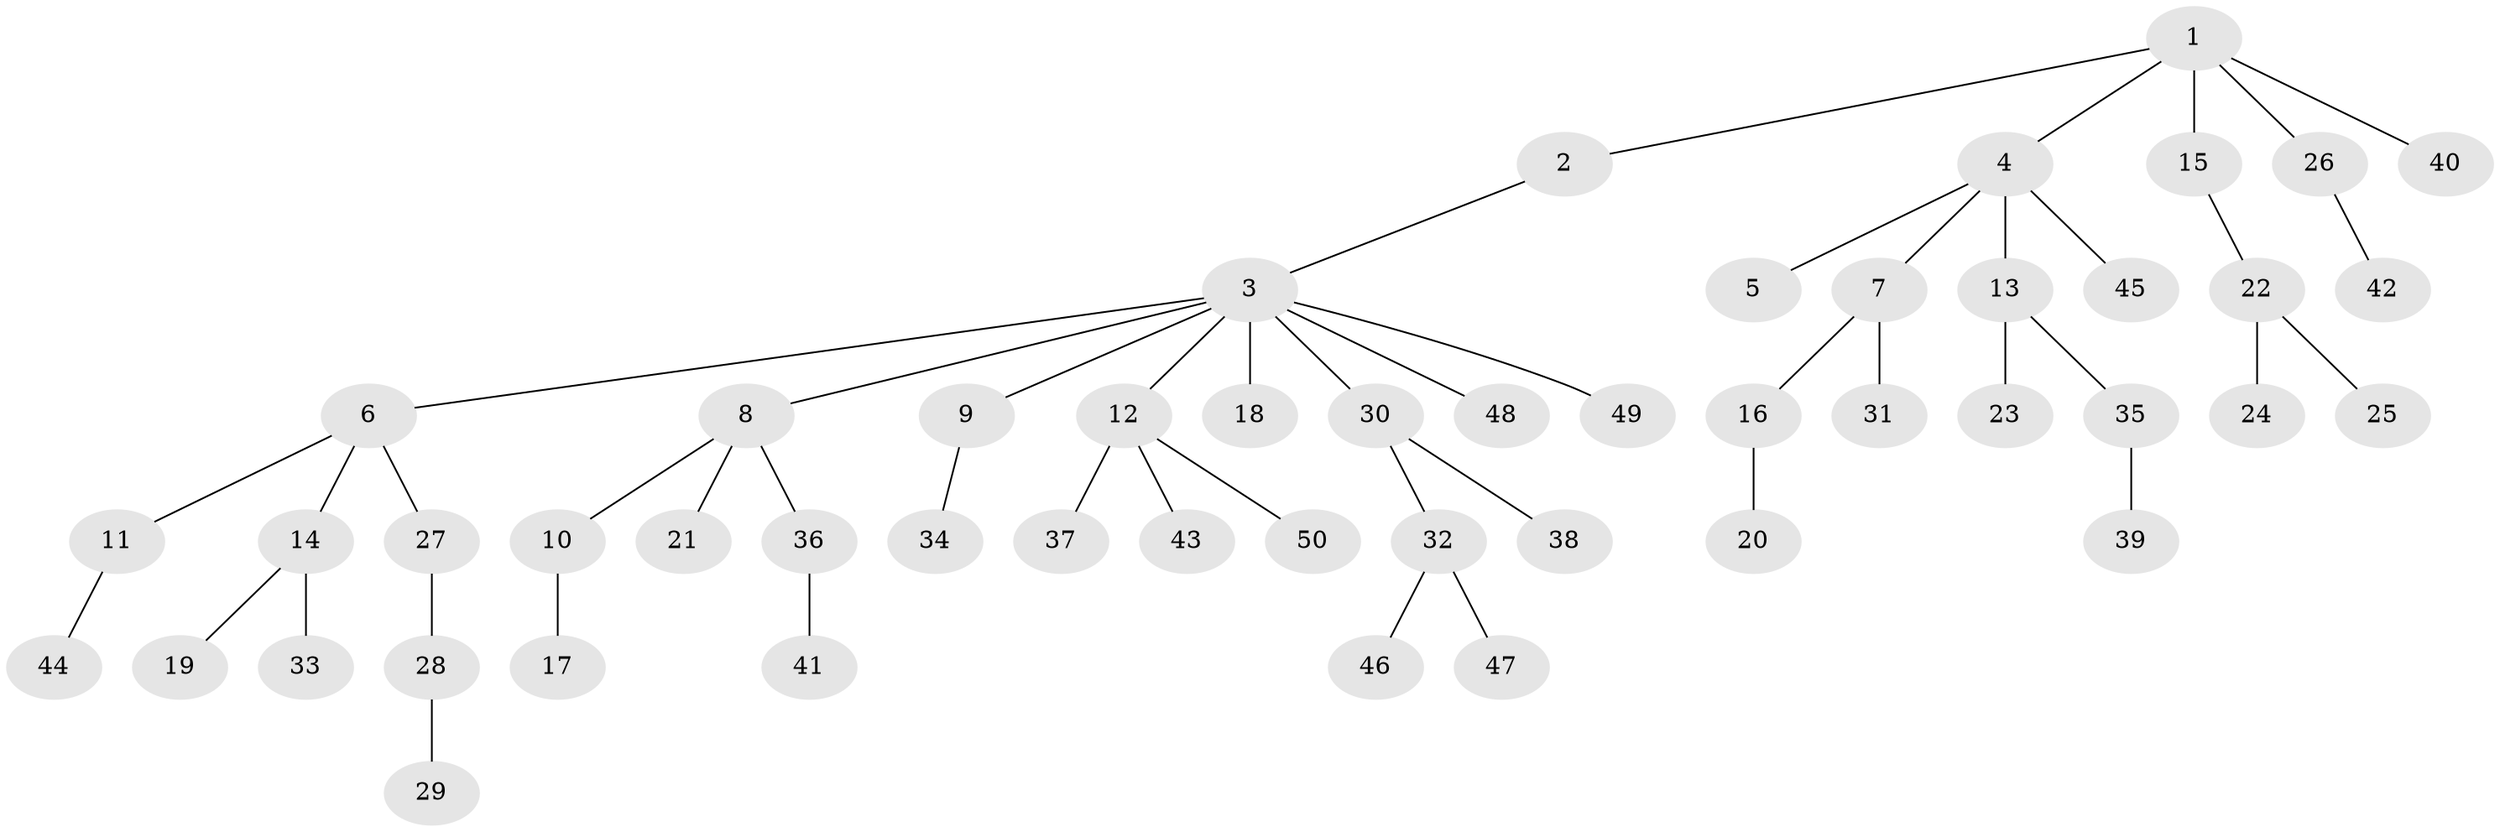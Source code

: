 // Generated by graph-tools (version 1.1) at 2025/36/03/09/25 02:36:37]
// undirected, 50 vertices, 49 edges
graph export_dot {
graph [start="1"]
  node [color=gray90,style=filled];
  1;
  2;
  3;
  4;
  5;
  6;
  7;
  8;
  9;
  10;
  11;
  12;
  13;
  14;
  15;
  16;
  17;
  18;
  19;
  20;
  21;
  22;
  23;
  24;
  25;
  26;
  27;
  28;
  29;
  30;
  31;
  32;
  33;
  34;
  35;
  36;
  37;
  38;
  39;
  40;
  41;
  42;
  43;
  44;
  45;
  46;
  47;
  48;
  49;
  50;
  1 -- 2;
  1 -- 4;
  1 -- 15;
  1 -- 26;
  1 -- 40;
  2 -- 3;
  3 -- 6;
  3 -- 8;
  3 -- 9;
  3 -- 12;
  3 -- 18;
  3 -- 30;
  3 -- 48;
  3 -- 49;
  4 -- 5;
  4 -- 7;
  4 -- 13;
  4 -- 45;
  6 -- 11;
  6 -- 14;
  6 -- 27;
  7 -- 16;
  7 -- 31;
  8 -- 10;
  8 -- 21;
  8 -- 36;
  9 -- 34;
  10 -- 17;
  11 -- 44;
  12 -- 37;
  12 -- 43;
  12 -- 50;
  13 -- 23;
  13 -- 35;
  14 -- 19;
  14 -- 33;
  15 -- 22;
  16 -- 20;
  22 -- 24;
  22 -- 25;
  26 -- 42;
  27 -- 28;
  28 -- 29;
  30 -- 32;
  30 -- 38;
  32 -- 46;
  32 -- 47;
  35 -- 39;
  36 -- 41;
}

